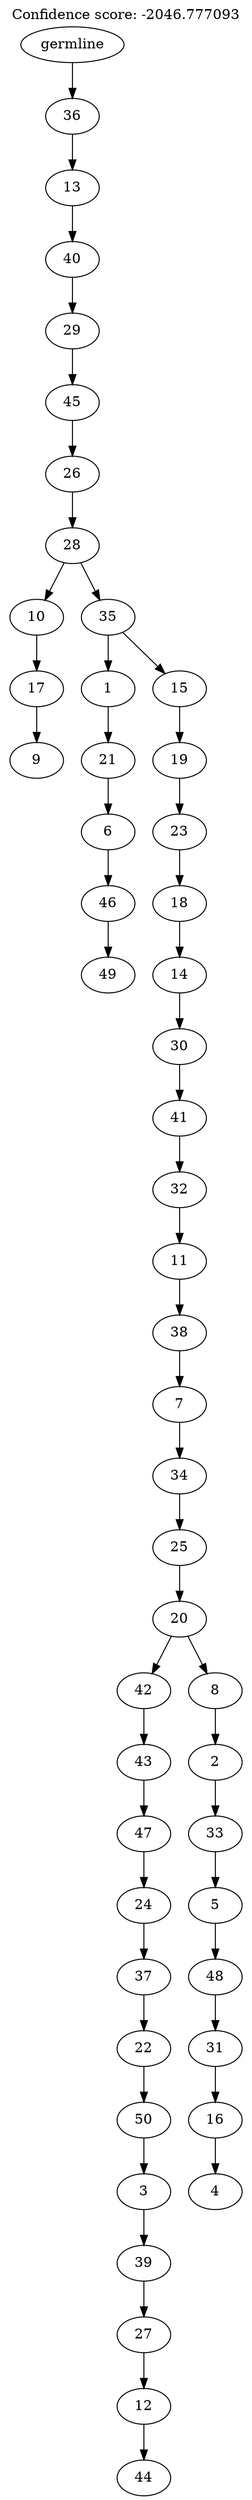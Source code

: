 digraph g {
	"49" -> "50";
	"50" [label="9"];
	"48" -> "49";
	"49" [label="17"];
	"46" -> "47";
	"47" [label="49"];
	"45" -> "46";
	"46" [label="46"];
	"44" -> "45";
	"45" [label="6"];
	"43" -> "44";
	"44" [label="21"];
	"41" -> "42";
	"42" [label="44"];
	"40" -> "41";
	"41" [label="12"];
	"39" -> "40";
	"40" [label="27"];
	"38" -> "39";
	"39" [label="39"];
	"37" -> "38";
	"38" [label="3"];
	"36" -> "37";
	"37" [label="50"];
	"35" -> "36";
	"36" [label="22"];
	"34" -> "35";
	"35" [label="37"];
	"33" -> "34";
	"34" [label="24"];
	"32" -> "33";
	"33" [label="47"];
	"31" -> "32";
	"32" [label="43"];
	"29" -> "30";
	"30" [label="4"];
	"28" -> "29";
	"29" [label="16"];
	"27" -> "28";
	"28" [label="31"];
	"26" -> "27";
	"27" [label="48"];
	"25" -> "26";
	"26" [label="5"];
	"24" -> "25";
	"25" [label="33"];
	"23" -> "24";
	"24" [label="2"];
	"22" -> "23";
	"23" [label="8"];
	"22" -> "31";
	"31" [label="42"];
	"21" -> "22";
	"22" [label="20"];
	"20" -> "21";
	"21" [label="25"];
	"19" -> "20";
	"20" [label="34"];
	"18" -> "19";
	"19" [label="7"];
	"17" -> "18";
	"18" [label="38"];
	"16" -> "17";
	"17" [label="11"];
	"15" -> "16";
	"16" [label="32"];
	"14" -> "15";
	"15" [label="41"];
	"13" -> "14";
	"14" [label="30"];
	"12" -> "13";
	"13" [label="14"];
	"11" -> "12";
	"12" [label="18"];
	"10" -> "11";
	"11" [label="23"];
	"9" -> "10";
	"10" [label="19"];
	"8" -> "9";
	"9" [label="15"];
	"8" -> "43";
	"43" [label="1"];
	"7" -> "8";
	"8" [label="35"];
	"7" -> "48";
	"48" [label="10"];
	"6" -> "7";
	"7" [label="28"];
	"5" -> "6";
	"6" [label="26"];
	"4" -> "5";
	"5" [label="45"];
	"3" -> "4";
	"4" [label="29"];
	"2" -> "3";
	"3" [label="40"];
	"1" -> "2";
	"2" [label="13"];
	"0" -> "1";
	"1" [label="36"];
	"0" [label="germline"];
	labelloc="t";
	label="Confidence score: -2046.777093";
}
